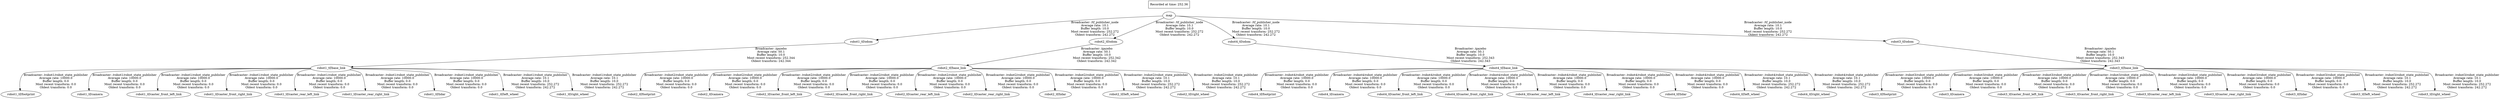 digraph graphname {
	graph [bb="0,0,11993,470",
		compound=True,
		rank=same,
		rankdir=TB,
		ranksep=0.2
	];
	node [label="\N"];
	robot1_tf__base_link	[height=0.5,
		label="robot1_tf/base_link",
		pos="1585.8,145",
		shape=ellipse,
		width=2.7442];
	robot1_tf__footprint	[height=0.5,
		label="robot1_tf/footprint",
		pos="96.841,18",
		shape=ellipse,
		width=2.69];
	robot1_tf__base_link -> robot1_tf__footprint	[label="Broadcaster: /robot1/robot_state_publisher\nAverage rate: 10000.0\nBuffer length: 0.0\nMost recent transform: 0.0\nOldest transform: 0.0",
		lp="263.84,81.5",
		penwidth=1,
		pos="e,93.125,36.179 1486.9,144.05 1160.3,143.99 135.54,141.96 109.84,119 90.006,101.28 89.136,69.366 91.707,46.352"];
	robot1_tf__camera	[height=0.5,
		label="robot1_tf/camera",
		pos="427.84,18",
		shape=ellipse,
		width=2.5095];
	robot1_tf__base_link -> robot1_tf__camera	[label="Broadcaster: /robot1/robot_state_publisher\nAverage rate: 10000.0\nBuffer length: 0.0\nMost recent transform: 0.0\nOldest transform: 0.0",
		lp="593.84,81.5",
		penwidth=1,
		pos="e,423.95,36.137 1487.1,143.55 1212.5,142.09 459.12,136.48 439.84,119 420.16,101.15 419.61,69.266 422.42,46.291"];
	robot1_tf__caster_front_left_link	[height=0.5,
		label="robot1_tf/caster_front_left_link",
		pos="757.84,18",
		shape=ellipse,
		width=4.2607];
	robot1_tf__base_link -> robot1_tf__caster_front_left_link	[label="Broadcaster: /robot1/robot_state_publisher\nAverage rate: 10000.0\nBuffer length: 0.0\nMost recent transform: 0.0\nOldest transform: 0.0",
		lp="923.84,81.5",
		penwidth=1,
		pos="e,753.97,36.107 1486.8,144.37 1275.1,144.71 795.87,142.81 769.84,119 750.24,101.07 749.68,69.195 752.46,46.248"];
	robot1_tf__caster_front_right_link	[height=0.5,
		label="robot1_tf/caster_front_right_link",
		pos="1090.8,18",
		shape=ellipse,
		width=4.4774];
	robot1_tf__base_link -> robot1_tf__caster_front_right_link	[label="Broadcaster: /robot1/robot_state_publisher\nAverage rate: 10000.0\nBuffer length: 0.0\nMost recent transform: 0.0\nOldest transform: 0.0",
		lp="1250.8,81.5",
		penwidth=1,
		pos="e,1085.8,36.263 1488,142.31 1349.3,139.43 1110.5,132.54 1096.8,119 1078.2,100.5 1079.5,69.012 1083.6,46.304"];
	robot1_tf__caster_rear_left_link	[height=0.5,
		label="robot1_tf/caster_rear_left_link",
		pos="1420.8,18",
		shape=ellipse,
		width=4.1705];
	robot1_tf__base_link -> robot1_tf__caster_rear_left_link	[label="Broadcaster: /robot1/robot_state_publisher\nAverage rate: 10000.0\nBuffer length: 0.0\nMost recent transform: 0.0\nOldest transform: 0.0",
		lp="1575.8,81.5",
		penwidth=1,
		pos="e,1415,36.184 1491,139.94 1460.3,136.5 1431.6,130.26 1421.8,119 1404.7,99.303 1407.4,68.292 1412.5,46.026"];
	robot1_tf__caster_rear_right_link	[height=0.5,
		label="robot1_tf/caster_rear_right_link",
		pos="1751.8,18",
		shape=ellipse,
		width=4.3691];
	robot1_tf__base_link -> robot1_tf__caster_rear_right_link	[label="Broadcaster: /robot1/robot_state_publisher\nAverage rate: 10000.0\nBuffer length: 0.0\nMost recent transform: 0.0\nOldest transform: 0.0",
		lp="1903.8,81.5",
		penwidth=1,
		pos="e,1750.4,36.014 1674,136.77 1698.6,133.04 1721,127.42 1729.8,119 1740.2,109.12 1746.2,72.181 1749.3,46.084"];
	robot1_tf__lidar	[height=0.5,
		label="robot1_tf/lidar",
		pos="2082.8,18",
		shape=ellipse,
		width=2.1484];
	robot1_tf__base_link -> robot1_tf__lidar	[label="Broadcaster: /robot1/robot_state_publisher\nAverage rate: 10000.0\nBuffer length: 0.0\nMost recent transform: 0.0\nOldest transform: 0.0",
		lp="2234.8,81.5",
		penwidth=1,
		pos="e,2081.5,36.19 1683.4,141.86 1818.2,138.47 2046.7,131 2060.8,119 2071.7,109.75 2077.6,72.652 2080.5,46.347"];
	robot1_tf__left_wheel	[height=0.5,
		label="robot1_tf/left_wheel",
		pos="2413.8,18",
		shape=ellipse,
		width=2.8706];
	robot1_tf__base_link -> robot1_tf__left_wheel	[label="Broadcaster: /robot1/robot_state_publisher\nAverage rate: 10.1\nBuffer length: 10.0\nMost recent transform: 252.272\nOldest transform: 242.272",
		lp="2565.8,81.5",
		penwidth=1,
		pos="e,2412.5,36.223 1684.7,144.14 1894.1,144 2365.1,141.21 2391.8,119 2402.8,109.87 2408.7,72.74 2411.5,46.396"];
	robot1_tf__right_wheel	[height=0.5,
		label="robot1_tf/right_wheel",
		pos="2744.8,18",
		shape=ellipse,
		width=3.0692];
	robot1_tf__base_link -> robot1_tf__right_wheel	[label="Broadcaster: /robot1/robot_state_publisher\nAverage rate: 10.1\nBuffer length: 10.0\nMost recent transform: 252.272\nOldest transform: 242.272",
		lp="2896.8,81.5",
		penwidth=1,
		pos="e,2743.6,36.237 1684.7,143.44 1957.7,141.68 2702.9,135.38 2722.8,119 2733.9,109.92 2739.7,72.777 2742.6,46.417"];
	robot1_tf__odom	[height=0.5,
		label="robot1_tf/odom",
		pos="4130.8,272",
		shape=ellipse,
		width=2.2567];
	robot1_tf__odom -> robot1_tf__base_link	[label="Broadcaster: /gazebo\nAverage rate: 50.1\nBuffer length: 10.0\nMost recent transform: 252.344\nOldest transform: 242.344",
		lp="3696.8,208.5",
		penwidth=1,
		pos="e,1680,150.62 4052.6,267.16 3682.8,249 2111.2,171.8 1690,151.12"];
	map	[height=0.5,
		label=map,
		pos="5607.8,399",
		shape=ellipse,
		width=0.84854];
	map -> robot1_tf__odom	[label="Broadcaster: /tf_publisher_node\nAverage rate: 10.1\nBuffer length: 10.0\nMost recent transform: 252.272\nOldest transform: 242.272",
		lp="5251.8,335.5",
		penwidth=1,
		pos="e,4201.2,281.12 5577.5,396.87 5502.6,393.99 5303,385.66 5136.8,373 4791.9,346.72 4381.8,301.63 4211.3,282.27"];
	robot2_tf__odom	[height=0.5,
		label="robot2_tf/odom",
		pos="5304.8,272",
		shape=ellipse,
		width=2.2567];
	map -> robot2_tf__odom	[label="Broadcaster: /tf_publisher_node\nAverage rate: 10.1\nBuffer length: 10.0\nMost recent transform: 252.272\nOldest transform: 242.272",
		lp="5657.8,335.5",
		penwidth=1,
		pos="e,5341.7,288.21 5583.6,387.98 5533.2,367.21 5416.7,319.13 5351.4,292.19"];
	robot4_tf__odom	[height=0.5,
		label="robot4_tf/odom",
		pos="5944.8,272",
		shape=ellipse,
		width=2.2567];
	map -> robot4_tf__odom	[label="Broadcaster: /tf_publisher_node\nAverage rate: 10.1\nBuffer length: 10.0\nMost recent transform: 252.272\nOldest transform: 242.272",
		lp="6024.8,335.5",
		penwidth=1,
		pos="e,5923.4,289.55 5638.3,397.04 5672.8,395.15 5730.3,389.56 5776.8,373 5829.1,354.41 5883.1,318.81 5915.3,295.49"];
	robot3_tf__odom	[height=0.5,
		label="robot3_tf/odom",
		pos="9127.8,272",
		shape=ellipse,
		width=2.2567];
	map -> robot3_tf__odom	[label="Broadcaster: /tf_publisher_node\nAverage rate: 10.1\nBuffer length: 10.0\nMost recent transform: 252.272\nOldest transform: 242.272",
		lp="8482.8,335.5",
		penwidth=1,
		pos="e,9048.2,275.83 5638.3,396.92 5947.6,385.93 8521.5,294.53 9037.9,276.2"];
	robot2_tf__base_link	[height=0.5,
		label="robot2_tf/base_link",
		pos="4564.8,145",
		shape=ellipse,
		width=2.7442];
	robot2_tf__footprint	[height=0.5,
		label="robot2_tf/footprint",
		pos="3075.8,18",
		shape=ellipse,
		width=2.69];
	robot2_tf__base_link -> robot2_tf__footprint	[label="Broadcaster: /robot2/robot_state_publisher\nAverage rate: 10000.0\nBuffer length: 0.0\nMost recent transform: 0.0\nOldest transform: 0.0",
		lp="3242.8,81.5",
		penwidth=1,
		pos="e,3072.1,36.179 4465.9,144.05 4139.3,143.99 3114.5,141.96 3088.8,119 3069,101.28 3068.1,69.366 3070.7,46.352"];
	robot2_tf__camera	[height=0.5,
		label="robot2_tf/camera",
		pos="3406.8,18",
		shape=ellipse,
		width=2.5095];
	robot2_tf__base_link -> robot2_tf__camera	[label="Broadcaster: /robot2/robot_state_publisher\nAverage rate: 10000.0\nBuffer length: 0.0\nMost recent transform: 0.0\nOldest transform: 0.0",
		lp="3572.8,81.5",
		penwidth=1,
		pos="e,3402.9,36.137 4466.1,143.55 4191.5,142.09 3438.1,136.48 3418.8,119 3399.2,101.15 3398.6,69.266 3401.4,46.291"];
	robot2_tf__caster_front_left_link	[height=0.5,
		label="robot2_tf/caster_front_left_link",
		pos="3736.8,18",
		shape=ellipse,
		width=4.2607];
	robot2_tf__base_link -> robot2_tf__caster_front_left_link	[label="Broadcaster: /robot2/robot_state_publisher\nAverage rate: 10000.0\nBuffer length: 0.0\nMost recent transform: 0.0\nOldest transform: 0.0",
		lp="3902.8,81.5",
		penwidth=1,
		pos="e,3733,36.107 4465.8,144.37 4254.1,144.71 3774.9,142.81 3748.8,119 3729.2,101.07 3728.7,69.195 3731.5,46.248"];
	robot2_tf__caster_front_right_link	[height=0.5,
		label="robot2_tf/caster_front_right_link",
		pos="4069.8,18",
		shape=ellipse,
		width=4.4774];
	robot2_tf__base_link -> robot2_tf__caster_front_right_link	[label="Broadcaster: /robot2/robot_state_publisher\nAverage rate: 10000.0\nBuffer length: 0.0\nMost recent transform: 0.0\nOldest transform: 0.0",
		lp="4229.8,81.5",
		penwidth=1,
		pos="e,4064.8,36.263 4467,142.31 4328.3,139.43 4089.5,132.54 4075.8,119 4057.2,100.5 4058.5,69.012 4062.6,46.304"];
	robot2_tf__caster_rear_left_link	[height=0.5,
		label="robot2_tf/caster_rear_left_link",
		pos="4399.8,18",
		shape=ellipse,
		width=4.1705];
	robot2_tf__base_link -> robot2_tf__caster_rear_left_link	[label="Broadcaster: /robot2/robot_state_publisher\nAverage rate: 10000.0\nBuffer length: 0.0\nMost recent transform: 0.0\nOldest transform: 0.0",
		lp="4554.8,81.5",
		penwidth=1,
		pos="e,4394,36.184 4470,139.94 4439.3,136.5 4410.6,130.26 4400.8,119 4383.7,99.303 4386.4,68.292 4391.5,46.026"];
	robot2_tf__caster_rear_right_link	[height=0.5,
		label="robot2_tf/caster_rear_right_link",
		pos="4730.8,18",
		shape=ellipse,
		width=4.3691];
	robot2_tf__base_link -> robot2_tf__caster_rear_right_link	[label="Broadcaster: /robot2/robot_state_publisher\nAverage rate: 10000.0\nBuffer length: 0.0\nMost recent transform: 0.0\nOldest transform: 0.0",
		lp="4882.8,81.5",
		penwidth=1,
		pos="e,4729.4,36.014 4653,136.77 4677.6,133.04 4700,127.42 4708.8,119 4719.2,109.12 4725.2,72.181 4728.3,46.084"];
	robot2_tf__lidar	[height=0.5,
		label="robot2_tf/lidar",
		pos="5061.8,18",
		shape=ellipse,
		width=2.1484];
	robot2_tf__base_link -> robot2_tf__lidar	[label="Broadcaster: /robot2/robot_state_publisher\nAverage rate: 10000.0\nBuffer length: 0.0\nMost recent transform: 0.0\nOldest transform: 0.0",
		lp="5213.8,81.5",
		penwidth=1,
		pos="e,5060.5,36.19 4662.4,141.86 4797.2,138.47 5025.7,131 5039.8,119 5050.7,109.75 5056.6,72.652 5059.5,46.347"];
	robot2_tf__left_wheel	[height=0.5,
		label="robot2_tf/left_wheel",
		pos="5392.8,18",
		shape=ellipse,
		width=2.8706];
	robot2_tf__base_link -> robot2_tf__left_wheel	[label="Broadcaster: /robot2/robot_state_publisher\nAverage rate: 10.1\nBuffer length: 10.0\nMost recent transform: 252.272\nOldest transform: 242.272",
		lp="5544.8,81.5",
		penwidth=1,
		pos="e,5391.5,36.223 4663.7,144.14 4873.1,144 5344.1,141.21 5370.8,119 5381.8,109.87 5387.7,72.74 5390.5,46.396"];
	robot2_tf__right_wheel	[height=0.5,
		label="robot2_tf/right_wheel",
		pos="5723.8,18",
		shape=ellipse,
		width=3.0692];
	robot2_tf__base_link -> robot2_tf__right_wheel	[label="Broadcaster: /robot2/robot_state_publisher\nAverage rate: 10.1\nBuffer length: 10.0\nMost recent transform: 252.272\nOldest transform: 242.272",
		lp="5880.8,81.5",
		penwidth=1,
		pos="e,5725.8,36.372 4663.7,143.44 4936.7,141.68 5681.9,135.38 5701.8,119 5722.7,101.85 5726.6,69.83 5726.2,46.635"];
	robot2_tf__odom -> robot2_tf__base_link	[label="Broadcaster: /gazebo\nAverage rate: 50.1\nBuffer length: 10.0\nMost recent transform: 252.342\nOldest transform: 242.342",
		lp="5260.8,208.5",
		penwidth=1,
		pos="e,4634.6,157.79 5242.4,260.45 5108.3,237.8 4792.9,184.52 4644.6,159.47"];
	robot4_tf__base_link	[height=0.5,
		label="robot4_tf/base_link",
		pos="7212.8,145",
		shape=ellipse,
		width=2.7442];
	robot4_tf__footprint	[height=0.5,
		label="robot4_tf/footprint",
		pos="6054.8,18",
		shape=ellipse,
		width=2.69];
	robot4_tf__base_link -> robot4_tf__footprint	[label="Broadcaster: /robot4/robot_state_publisher\nAverage rate: 10000.0\nBuffer length: 0.0\nMost recent transform: 0.0\nOldest transform: 0.0",
		lp="6220.8,81.5",
		penwidth=1,
		pos="e,6050.9,36.137 7114.1,143.55 6839.5,142.09 6086.1,136.48 6066.8,119 6047.2,101.15 6046.6,69.266 6049.4,46.291"];
	robot4_tf__camera	[height=0.5,
		label="robot4_tf/camera",
		pos="6385.8,18",
		shape=ellipse,
		width=2.5095];
	robot4_tf__base_link -> robot4_tf__camera	[label="Broadcaster: /robot4/robot_state_publisher\nAverage rate: 10000.0\nBuffer length: 0.0\nMost recent transform: 0.0\nOldest transform: 0.0",
		lp="6549.8,81.5",
		penwidth=1,
		pos="e,6381.6,36.055 7114,144.41 6902.2,144.84 6421.7,143.11 6395.8,119 6376.5,100.91 6376.6,69.071 6379.8,46.172"];
	robot4_tf__caster_front_left_link	[height=0.5,
		label="robot4_tf/caster_front_left_link",
		pos="6715.8,18",
		shape=ellipse,
		width=4.2607];
	robot4_tf__base_link -> robot4_tf__caster_front_left_link	[label="Broadcaster: /robot4/robot_state_publisher\nAverage rate: 10000.0\nBuffer length: 0.0\nMost recent transform: 0.0\nOldest transform: 0.0",
		lp="6878.8,81.5",
		penwidth=1,
		pos="e,6711.4,36.346 7115,142.24 6976.6,139.29 6738.7,132.3 6724.8,119 6705.9,100.74 6706.2,69.207 6709.6,46.425"];
	robot4_tf__caster_front_right_link	[height=0.5,
		label="robot4_tf/caster_front_right_link",
		pos="7048.8,18",
		shape=ellipse,
		width=4.4774];
	robot4_tf__base_link -> robot4_tf__caster_front_right_link	[label="Broadcaster: /robot4/robot_state_publisher\nAverage rate: 10000.0\nBuffer length: 0.0\nMost recent transform: 0.0\nOldest transform: 0.0",
		lp="7202.8,81.5",
		penwidth=1,
		pos="e,7042.8,36.154 7117.9,139.99 7087.2,136.56 7058.6,130.31 7048.8,119 7031.8,99.219 7034.8,68.223 7040.1,45.983"];
	robot4_tf__caster_rear_left_link	[height=0.5,
		label="robot4_tf/caster_rear_left_link",
		pos="7378.8,18",
		shape=ellipse,
		width=4.1705];
	robot4_tf__base_link -> robot4_tf__caster_rear_left_link	[label="Broadcaster: /robot4/robot_state_publisher\nAverage rate: 10000.0\nBuffer length: 0.0\nMost recent transform: 0.0\nOldest transform: 0.0",
		lp="7530.8,81.5",
		penwidth=1,
		pos="e,7377.4,36.014 7301,136.77 7325.6,133.04 7348,127.42 7356.8,119 7367.2,109.12 7373.2,72.181 7376.3,46.084"];
	robot4_tf__caster_rear_right_link	[height=0.5,
		label="robot4_tf/caster_rear_right_link",
		pos="7709.8,18",
		shape=ellipse,
		width=4.3691];
	robot4_tf__base_link -> robot4_tf__caster_rear_right_link	[label="Broadcaster: /robot4/robot_state_publisher\nAverage rate: 10000.0\nBuffer length: 0.0\nMost recent transform: 0.0\nOldest transform: 0.0",
		lp="7861.8,81.5",
		penwidth=1,
		pos="e,7708.5,36.19 7310.4,141.86 7445.2,138.47 7673.7,131 7687.8,119 7698.7,109.75 7704.6,72.652 7707.5,46.347"];
	robot4_tf__lidar	[height=0.5,
		label="robot4_tf/lidar",
		pos="8040.8,18",
		shape=ellipse,
		width=2.1484];
	robot4_tf__base_link -> robot4_tf__lidar	[label="Broadcaster: /robot4/robot_state_publisher\nAverage rate: 10000.0\nBuffer length: 0.0\nMost recent transform: 0.0\nOldest transform: 0.0",
		lp="8192.8,81.5",
		penwidth=1,
		pos="e,8039.5,36.223 7311.7,144.14 7521.1,144 7992.1,141.21 8018.8,119 8029.8,109.87 8035.7,72.74 8038.5,46.396"];
	robot4_tf__left_wheel	[height=0.5,
		label="robot4_tf/left_wheel",
		pos="8371.8,18",
		shape=ellipse,
		width=2.8706];
	robot4_tf__base_link -> robot4_tf__left_wheel	[label="Broadcaster: /robot4/robot_state_publisher\nAverage rate: 10.1\nBuffer length: 10.0\nMost recent transform: 252.272\nOldest transform: 242.272",
		lp="8523.8,81.5",
		penwidth=1,
		pos="e,8370.6,36.237 7311.7,143.44 7584.7,141.68 8329.9,135.38 8349.8,119 8360.9,109.92 8366.7,72.777 8369.6,46.417"];
	robot4_tf__right_wheel	[height=0.5,
		label="robot4_tf/right_wheel",
		pos="8702.8,18",
		shape=ellipse,
		width=3.0692];
	robot4_tf__base_link -> robot4_tf__right_wheel	[label="Broadcaster: /robot4/robot_state_publisher\nAverage rate: 10.1\nBuffer length: 10.0\nMost recent transform: 252.272\nOldest transform: 242.272",
		lp="8859.8,81.5",
		penwidth=1,
		pos="e,8704.8,36 7311.7,143.95 7636.9,143.58 8654.3,140.69 8680.8,119 8701.9,101.8 8705.6,69.508 8705.2,46.266"];
	robot4_tf__odom -> robot4_tf__base_link	[label="Broadcaster: /gazebo\nAverage rate: 50.1\nBuffer length: 10.0\nMost recent transform: 252.343\nOldest transform: 242.343",
		lp="7054.8,208.5",
		penwidth=1,
		pos="e,7128.2,154.35 6017.6,263.83 6234.2,242.48 6874.9,179.31 7117.9,155.35"];
	robot3_tf__base_link	[height=0.5,
		label="robot3_tf/base_link",
		pos="10192,145",
		shape=ellipse,
		width=2.7442];
	robot3_tf__footprint	[height=0.5,
		label="robot3_tf/footprint",
		pos="9033.8,18",
		shape=ellipse,
		width=2.69];
	robot3_tf__base_link -> robot3_tf__footprint	[label="Broadcaster: /robot3/robot_state_publisher\nAverage rate: 10000.0\nBuffer length: 0.0\nMost recent transform: 0.0\nOldest transform: 0.0",
		lp="9199.8,81.5",
		penwidth=1,
		pos="e,9029.9,36.137 10093,143.55 9818.5,142.09 9065.1,136.48 9045.8,119 9026.2,101.15 9025.6,69.266 9028.4,46.291"];
	robot3_tf__camera	[height=0.5,
		label="robot3_tf/camera",
		pos="9364.8,18",
		shape=ellipse,
		width=2.5095];
	robot3_tf__base_link -> robot3_tf__camera	[label="Broadcaster: /robot3/robot_state_publisher\nAverage rate: 10000.0\nBuffer length: 0.0\nMost recent transform: 0.0\nOldest transform: 0.0",
		lp="9528.8,81.5",
		penwidth=1,
		pos="e,9360.6,36.055 10093,144.41 9881.2,144.84 9400.7,143.11 9374.8,119 9355.5,100.91 9355.6,69.071 9358.8,46.172"];
	robot3_tf__caster_front_left_link	[height=0.5,
		label="robot3_tf/caster_front_left_link",
		pos="9694.8,18",
		shape=ellipse,
		width=4.2607];
	robot3_tf__base_link -> robot3_tf__caster_front_left_link	[label="Broadcaster: /robot3/robot_state_publisher\nAverage rate: 10000.0\nBuffer length: 0.0\nMost recent transform: 0.0\nOldest transform: 0.0",
		lp="9857.8,81.5",
		penwidth=1,
		pos="e,9690.4,36.346 10094,142.24 9955.6,139.29 9717.7,132.3 9703.8,119 9684.9,100.74 9685.2,69.207 9688.6,46.425"];
	robot3_tf__caster_front_right_link	[height=0.5,
		label="robot3_tf/caster_front_right_link",
		pos="10028,18",
		shape=ellipse,
		width=4.4774];
	robot3_tf__base_link -> robot3_tf__caster_front_right_link	[label="Broadcaster: /robot3/robot_state_publisher\nAverage rate: 10000.0\nBuffer length: 0.0\nMost recent transform: 0.0\nOldest transform: 0.0",
		lp="10182,81.5",
		penwidth=1,
		pos="e,10022,36.154 10097,139.99 10066,136.56 10038,130.31 10028,119 10011,99.219 10014,68.223 10019,45.983"];
	robot3_tf__caster_rear_left_link	[height=0.5,
		label="robot3_tf/caster_rear_left_link",
		pos="10358,18",
		shape=ellipse,
		width=4.1705];
	robot3_tf__base_link -> robot3_tf__caster_rear_left_link	[label="Broadcaster: /robot3/robot_state_publisher\nAverage rate: 10000.0\nBuffer length: 0.0\nMost recent transform: 0.0\nOldest transform: 0.0",
		lp="10510,81.5",
		penwidth=1,
		pos="e,10356,36.014 10280,136.77 10305,133.04 10327,127.42 10336,119 10346,109.12 10352,72.181 10355,46.084"];
	robot3_tf__caster_rear_right_link	[height=0.5,
		label="robot3_tf/caster_rear_right_link",
		pos="10689,18",
		shape=ellipse,
		width=4.3691];
	robot3_tf__base_link -> robot3_tf__caster_rear_right_link	[label="Broadcaster: /robot3/robot_state_publisher\nAverage rate: 10000.0\nBuffer length: 0.0\nMost recent transform: 0.0\nOldest transform: 0.0",
		lp="10841,81.5",
		penwidth=1,
		pos="e,10688,36.19 10289,141.86 10424,138.47 10653,131 10667,119 10678,109.75 10684,72.652 10687,46.347"];
	robot3_tf__lidar	[height=0.5,
		label="robot3_tf/lidar",
		pos="11020,18",
		shape=ellipse,
		width=2.1484];
	robot3_tf__base_link -> robot3_tf__lidar	[label="Broadcaster: /robot3/robot_state_publisher\nAverage rate: 10000.0\nBuffer length: 0.0\nMost recent transform: 0.0\nOldest transform: 0.0",
		lp="11172,81.5",
		penwidth=1,
		pos="e,11019,36.223 10291,144.14 10500,144 10971,141.21 10998,119 11009,109.87 11015,72.74 11018,46.396"];
	robot3_tf__left_wheel	[height=0.5,
		label="robot3_tf/left_wheel",
		pos="11351,18",
		shape=ellipse,
		width=2.8706];
	robot3_tf__base_link -> robot3_tf__left_wheel	[label="Broadcaster: /robot3/robot_state_publisher\nAverage rate: 10.1\nBuffer length: 10.0\nMost recent transform: 252.272\nOldest transform: 242.272",
		lp="11503,81.5",
		penwidth=1,
		pos="e,11350,36.237 10291,143.44 10564,141.68 11309,135.38 11329,119 11340,109.92 11346,72.777 11349,46.417"];
	robot3_tf__right_wheel	[height=0.5,
		label="robot3_tf/right_wheel",
		pos="11682,18",
		shape=ellipse,
		width=3.0692];
	robot3_tf__base_link -> robot3_tf__right_wheel	[label="Broadcaster: /robot3/robot_state_publisher\nAverage rate: 10.1\nBuffer length: 10.0\nMost recent transform: 252.272\nOldest transform: 242.272",
		lp="11839,81.5",
		penwidth=1,
		pos="e,11684,36 10291,143.95 10616,143.58 11633,140.69 11660,119 11681,101.8 11685,69.508 11684,46.266"];
	robot3_tf__odom -> robot3_tf__base_link	[label="Broadcaster: /gazebo\nAverage rate: 50.1\nBuffer length: 10.0\nMost recent transform: 252.343\nOldest transform: 242.343",
		lp="10078,208.5",
		penwidth=1,
		pos="e,10111,155.48 9198.1,262.75 9384.7,240.82 9893,181.11 10101,156.66"];
	"_22Recorded_20at_20time_3A_20252.36_22"	[height=0.5,
		label="Recorded at time: 252.36",
		pos="5607.8,452",
		shape=box,
		width=2.75];
	"_22Recorded_20at_20time_3A_20252.36_22" -> map	[penwidth=1,
		pos="e,5607.8,417.25 5607.8,433.73 5607.8,431.66 5607.8,429.5 5607.8,427.32",
		style=invis];
}
